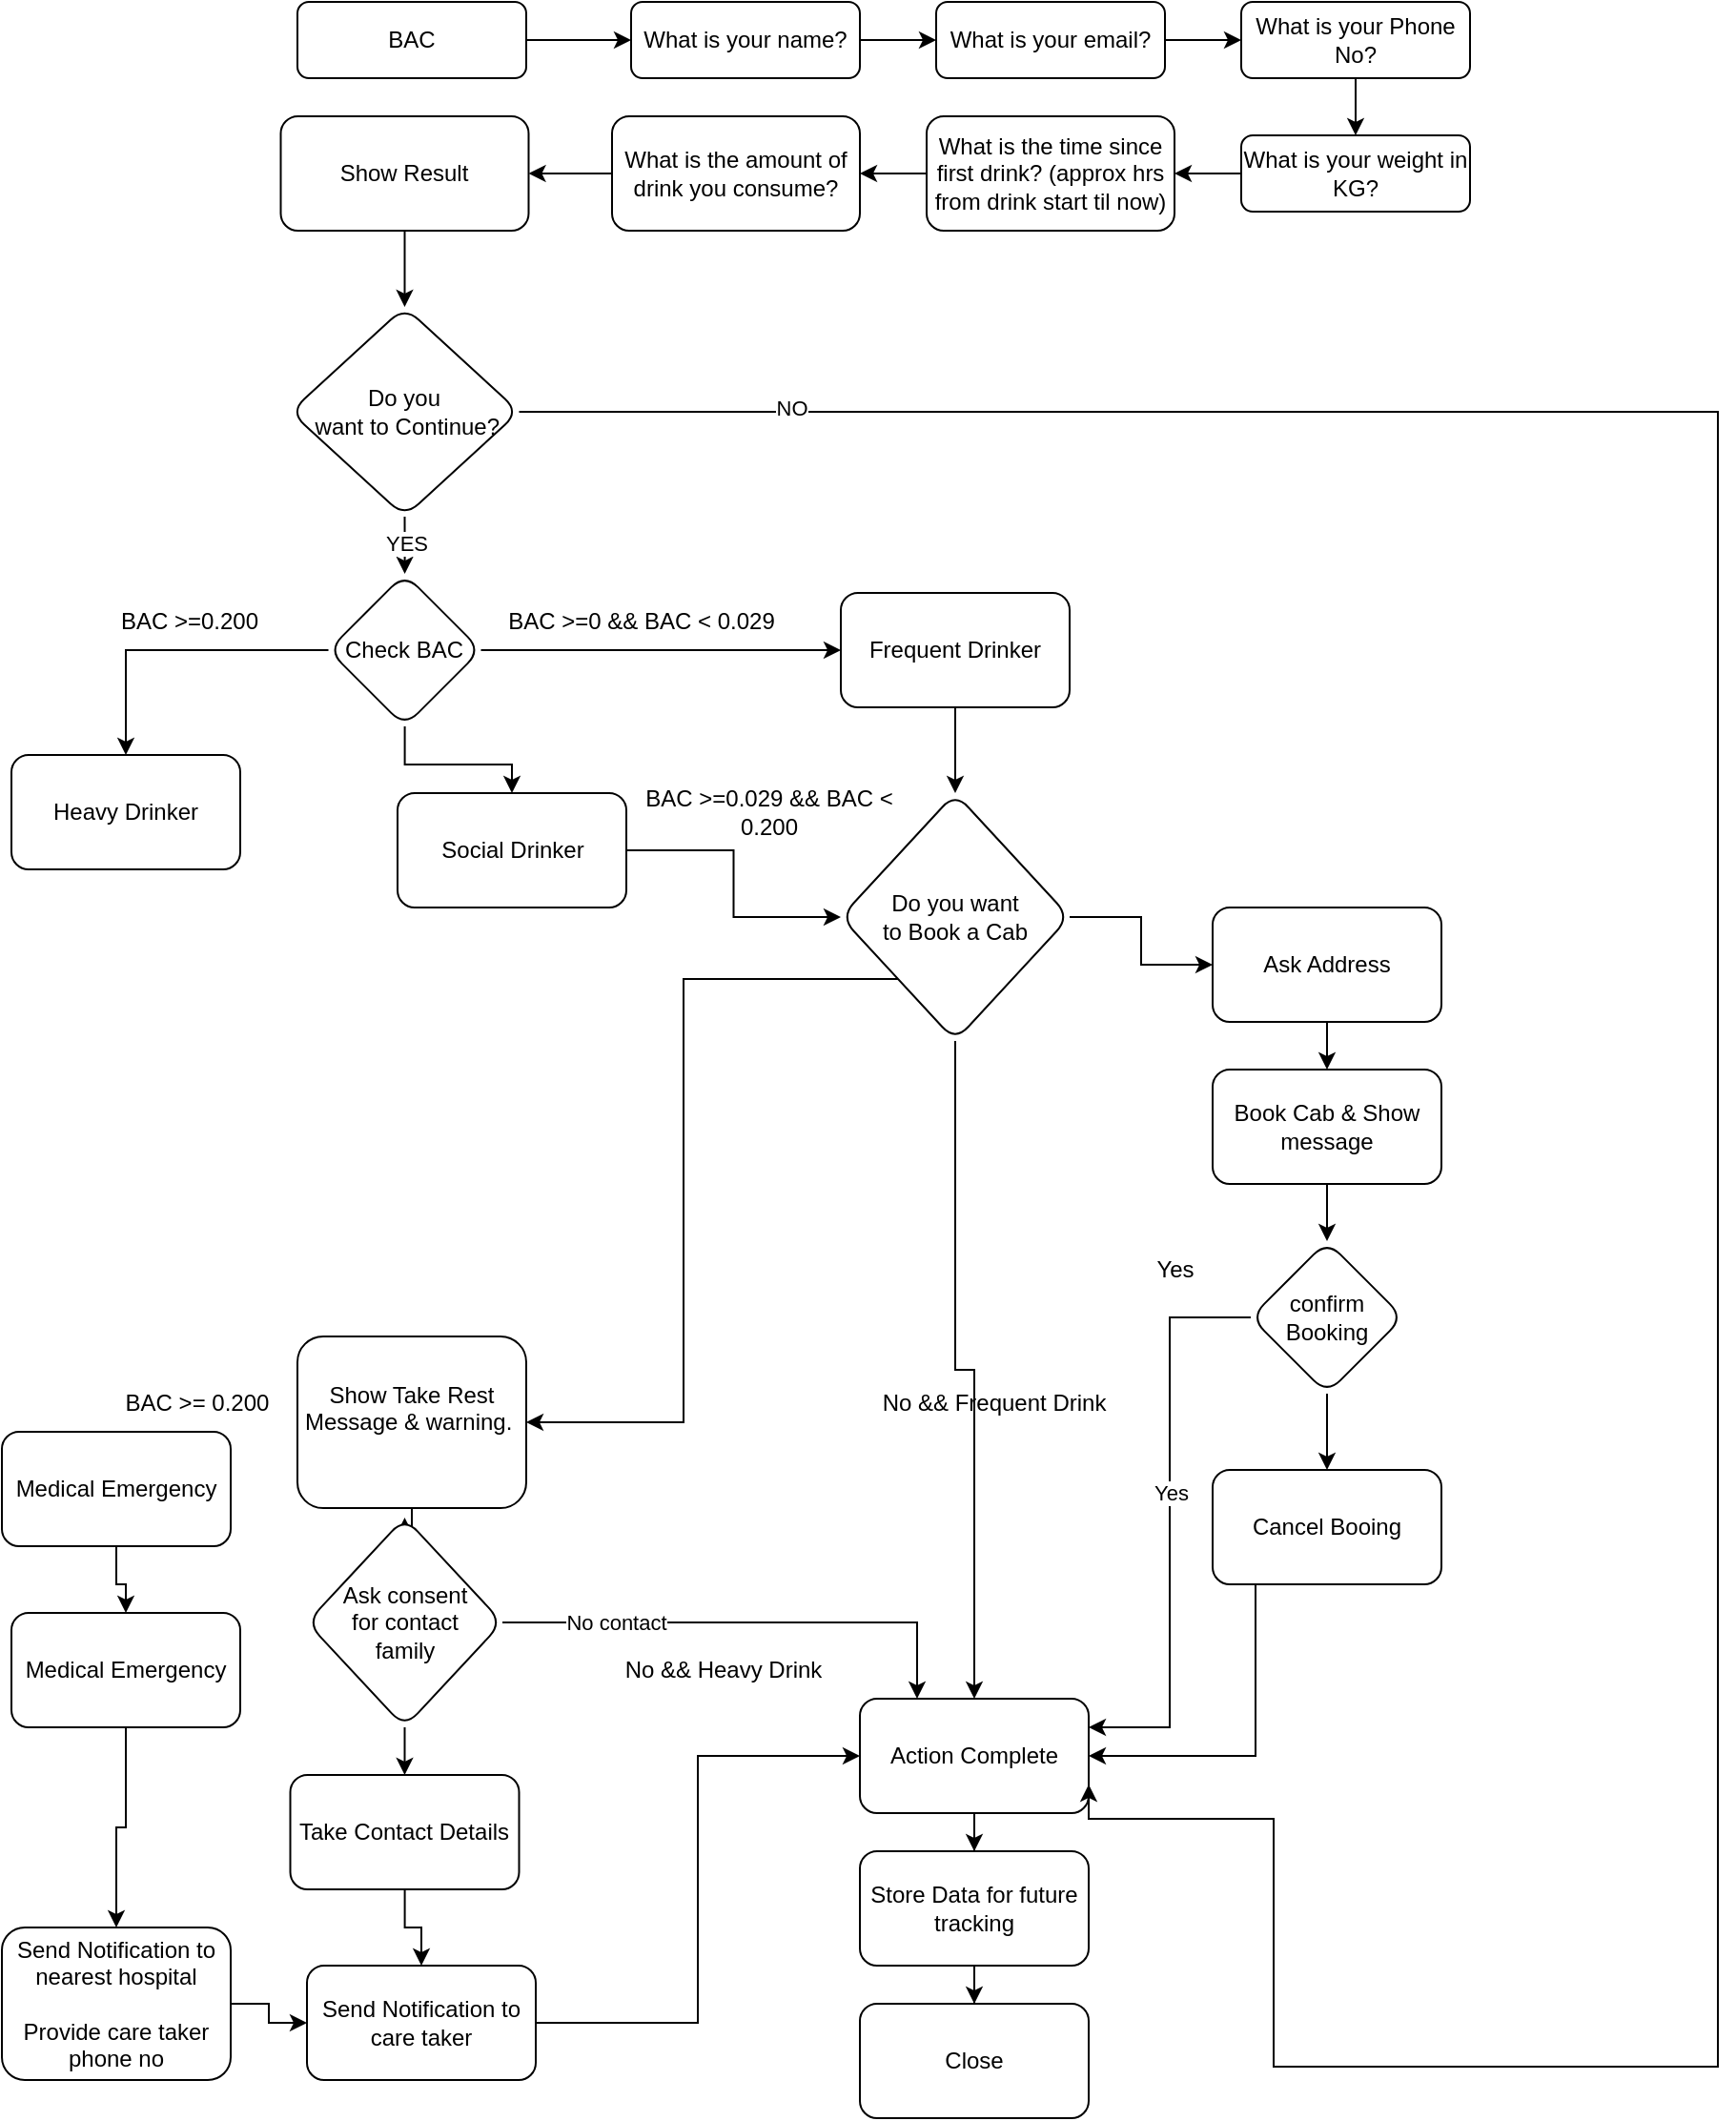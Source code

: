 <mxfile version="21.6.7" type="github">
  <diagram id="C5RBs43oDa-KdzZeNtuy" name="Page-1">
    <mxGraphModel dx="780" dy="410" grid="1" gridSize="10" guides="1" tooltips="1" connect="1" arrows="1" fold="1" page="1" pageScale="1" pageWidth="827" pageHeight="1169" math="0" shadow="0">
      <root>
        <mxCell id="WIyWlLk6GJQsqaUBKTNV-0" />
        <mxCell id="WIyWlLk6GJQsqaUBKTNV-1" parent="WIyWlLk6GJQsqaUBKTNV-0" />
        <mxCell id="RyZNCgzlQGEo0C-rfPGr-2" value="" style="edgeStyle=orthogonalEdgeStyle;rounded=0;orthogonalLoop=1;jettySize=auto;html=1;" parent="WIyWlLk6GJQsqaUBKTNV-1" source="RyZNCgzlQGEo0C-rfPGr-0" target="RyZNCgzlQGEo0C-rfPGr-1" edge="1">
          <mxGeometry relative="1" as="geometry" />
        </mxCell>
        <mxCell id="RyZNCgzlQGEo0C-rfPGr-0" value="BAC" style="rounded=1;whiteSpace=wrap;html=1;fontSize=12;glass=0;strokeWidth=1;shadow=0;" parent="WIyWlLk6GJQsqaUBKTNV-1" vertex="1">
          <mxGeometry x="155" y="40" width="120" height="40" as="geometry" />
        </mxCell>
        <mxCell id="RyZNCgzlQGEo0C-rfPGr-6" value="" style="edgeStyle=orthogonalEdgeStyle;rounded=0;orthogonalLoop=1;jettySize=auto;html=1;" parent="WIyWlLk6GJQsqaUBKTNV-1" source="RyZNCgzlQGEo0C-rfPGr-1" target="RyZNCgzlQGEo0C-rfPGr-5" edge="1">
          <mxGeometry relative="1" as="geometry" />
        </mxCell>
        <mxCell id="RyZNCgzlQGEo0C-rfPGr-1" value="What is your name?" style="rounded=1;whiteSpace=wrap;html=1;fontSize=12;glass=0;strokeWidth=1;shadow=0;" parent="WIyWlLk6GJQsqaUBKTNV-1" vertex="1">
          <mxGeometry x="330" y="40" width="120" height="40" as="geometry" />
        </mxCell>
        <mxCell id="RyZNCgzlQGEo0C-rfPGr-8" value="" style="edgeStyle=orthogonalEdgeStyle;rounded=0;orthogonalLoop=1;jettySize=auto;html=1;" parent="WIyWlLk6GJQsqaUBKTNV-1" source="RyZNCgzlQGEo0C-rfPGr-5" target="RyZNCgzlQGEo0C-rfPGr-7" edge="1">
          <mxGeometry relative="1" as="geometry" />
        </mxCell>
        <mxCell id="RyZNCgzlQGEo0C-rfPGr-5" value="What is your email?" style="rounded=1;whiteSpace=wrap;html=1;fontSize=12;glass=0;strokeWidth=1;shadow=0;" parent="WIyWlLk6GJQsqaUBKTNV-1" vertex="1">
          <mxGeometry x="490" y="40" width="120" height="40" as="geometry" />
        </mxCell>
        <mxCell id="RyZNCgzlQGEo0C-rfPGr-10" value="" style="edgeStyle=orthogonalEdgeStyle;rounded=0;orthogonalLoop=1;jettySize=auto;html=1;" parent="WIyWlLk6GJQsqaUBKTNV-1" source="RyZNCgzlQGEo0C-rfPGr-7" target="RyZNCgzlQGEo0C-rfPGr-9" edge="1">
          <mxGeometry relative="1" as="geometry" />
        </mxCell>
        <mxCell id="RyZNCgzlQGEo0C-rfPGr-7" value="What is your Phone No?" style="rounded=1;whiteSpace=wrap;html=1;fontSize=12;glass=0;strokeWidth=1;shadow=0;" parent="WIyWlLk6GJQsqaUBKTNV-1" vertex="1">
          <mxGeometry x="650" y="40" width="120" height="40" as="geometry" />
        </mxCell>
        <mxCell id="RyZNCgzlQGEo0C-rfPGr-12" value="" style="edgeStyle=orthogonalEdgeStyle;rounded=0;orthogonalLoop=1;jettySize=auto;html=1;" parent="WIyWlLk6GJQsqaUBKTNV-1" source="RyZNCgzlQGEo0C-rfPGr-9" target="RyZNCgzlQGEo0C-rfPGr-11" edge="1">
          <mxGeometry relative="1" as="geometry" />
        </mxCell>
        <mxCell id="RyZNCgzlQGEo0C-rfPGr-9" value="What is your weight in KG?" style="rounded=1;whiteSpace=wrap;html=1;fontSize=12;glass=0;strokeWidth=1;shadow=0;" parent="WIyWlLk6GJQsqaUBKTNV-1" vertex="1">
          <mxGeometry x="650" y="110" width="120" height="40" as="geometry" />
        </mxCell>
        <mxCell id="RyZNCgzlQGEo0C-rfPGr-14" value="" style="edgeStyle=orthogonalEdgeStyle;rounded=0;orthogonalLoop=1;jettySize=auto;html=1;" parent="WIyWlLk6GJQsqaUBKTNV-1" source="RyZNCgzlQGEo0C-rfPGr-11" target="RyZNCgzlQGEo0C-rfPGr-13" edge="1">
          <mxGeometry relative="1" as="geometry" />
        </mxCell>
        <mxCell id="RyZNCgzlQGEo0C-rfPGr-11" value="What is the time since first drink? (approx hrs from drink start til now)" style="rounded=1;whiteSpace=wrap;html=1;fontSize=12;glass=0;strokeWidth=1;shadow=0;" parent="WIyWlLk6GJQsqaUBKTNV-1" vertex="1">
          <mxGeometry x="485" y="100" width="130" height="60" as="geometry" />
        </mxCell>
        <mxCell id="RyZNCgzlQGEo0C-rfPGr-21" value="" style="edgeStyle=orthogonalEdgeStyle;rounded=0;orthogonalLoop=1;jettySize=auto;html=1;" parent="WIyWlLk6GJQsqaUBKTNV-1" source="RyZNCgzlQGEo0C-rfPGr-13" target="RyZNCgzlQGEo0C-rfPGr-20" edge="1">
          <mxGeometry relative="1" as="geometry" />
        </mxCell>
        <mxCell id="RyZNCgzlQGEo0C-rfPGr-13" value="What is the amount of drink you consume?" style="rounded=1;whiteSpace=wrap;html=1;fontSize=12;glass=0;strokeWidth=1;shadow=0;" parent="WIyWlLk6GJQsqaUBKTNV-1" vertex="1">
          <mxGeometry x="320" y="100" width="130" height="60" as="geometry" />
        </mxCell>
        <mxCell id="RyZNCgzlQGEo0C-rfPGr-23" value="" style="edgeStyle=orthogonalEdgeStyle;rounded=0;orthogonalLoop=1;jettySize=auto;html=1;exitX=0.5;exitY=1;exitDx=0;exitDy=0;" parent="WIyWlLk6GJQsqaUBKTNV-1" source="g4Tmy_cBq8NnA4SzaI21-0" target="RyZNCgzlQGEo0C-rfPGr-22" edge="1">
          <mxGeometry relative="1" as="geometry" />
        </mxCell>
        <mxCell id="g4Tmy_cBq8NnA4SzaI21-4" value="YES" style="edgeLabel;html=1;align=center;verticalAlign=middle;resizable=0;points=[];" vertex="1" connectable="0" parent="RyZNCgzlQGEo0C-rfPGr-23">
          <mxGeometry x="0.333" relative="1" as="geometry">
            <mxPoint as="offset" />
          </mxGeometry>
        </mxCell>
        <mxCell id="g4Tmy_cBq8NnA4SzaI21-1" value="" style="edgeStyle=orthogonalEdgeStyle;rounded=0;orthogonalLoop=1;jettySize=auto;html=1;" edge="1" parent="WIyWlLk6GJQsqaUBKTNV-1" source="RyZNCgzlQGEo0C-rfPGr-20" target="g4Tmy_cBq8NnA4SzaI21-0">
          <mxGeometry relative="1" as="geometry" />
        </mxCell>
        <mxCell id="RyZNCgzlQGEo0C-rfPGr-20" value="Show Result" style="rounded=1;whiteSpace=wrap;html=1;fontSize=12;glass=0;strokeWidth=1;shadow=0;" parent="WIyWlLk6GJQsqaUBKTNV-1" vertex="1">
          <mxGeometry x="146.25" y="100" width="130" height="60" as="geometry" />
        </mxCell>
        <mxCell id="RyZNCgzlQGEo0C-rfPGr-30" value="" style="edgeStyle=orthogonalEdgeStyle;rounded=0;orthogonalLoop=1;jettySize=auto;html=1;" parent="WIyWlLk6GJQsqaUBKTNV-1" source="RyZNCgzlQGEo0C-rfPGr-22" target="RyZNCgzlQGEo0C-rfPGr-29" edge="1">
          <mxGeometry relative="1" as="geometry" />
        </mxCell>
        <mxCell id="g4Tmy_cBq8NnA4SzaI21-30" style="edgeStyle=orthogonalEdgeStyle;rounded=0;orthogonalLoop=1;jettySize=auto;html=1;entryX=0.5;entryY=0;entryDx=0;entryDy=0;" edge="1" parent="WIyWlLk6GJQsqaUBKTNV-1" source="RyZNCgzlQGEo0C-rfPGr-22" target="g4Tmy_cBq8NnA4SzaI21-29">
          <mxGeometry relative="1" as="geometry" />
        </mxCell>
        <mxCell id="RyZNCgzlQGEo0C-rfPGr-22" value="Check BAC" style="rhombus;whiteSpace=wrap;html=1;rounded=1;glass=0;strokeWidth=1;shadow=0;" parent="WIyWlLk6GJQsqaUBKTNV-1" vertex="1">
          <mxGeometry x="171.25" y="340" width="80" height="80" as="geometry" />
        </mxCell>
        <mxCell id="RyZNCgzlQGEo0C-rfPGr-28" value="" style="edgeStyle=orthogonalEdgeStyle;rounded=0;orthogonalLoop=1;jettySize=auto;html=1;" parent="WIyWlLk6GJQsqaUBKTNV-1" source="RyZNCgzlQGEo0C-rfPGr-24" target="RyZNCgzlQGEo0C-rfPGr-27" edge="1">
          <mxGeometry relative="1" as="geometry" />
        </mxCell>
        <mxCell id="RyZNCgzlQGEo0C-rfPGr-24" value="Frequent Drinker" style="whiteSpace=wrap;html=1;rounded=1;glass=0;strokeWidth=1;shadow=0;" parent="WIyWlLk6GJQsqaUBKTNV-1" vertex="1">
          <mxGeometry x="440" y="350" width="120" height="60" as="geometry" />
        </mxCell>
        <mxCell id="RyZNCgzlQGEo0C-rfPGr-34" value="" style="edgeStyle=orthogonalEdgeStyle;rounded=0;orthogonalLoop=1;jettySize=auto;html=1;" parent="WIyWlLk6GJQsqaUBKTNV-1" source="RyZNCgzlQGEo0C-rfPGr-27" target="RyZNCgzlQGEo0C-rfPGr-33" edge="1">
          <mxGeometry relative="1" as="geometry" />
        </mxCell>
        <mxCell id="RyZNCgzlQGEo0C-rfPGr-40" style="edgeStyle=orthogonalEdgeStyle;rounded=0;orthogonalLoop=1;jettySize=auto;html=1;exitX=0;exitY=1;exitDx=0;exitDy=0;entryX=1;entryY=0.5;entryDx=0;entryDy=0;" parent="WIyWlLk6GJQsqaUBKTNV-1" source="RyZNCgzlQGEo0C-rfPGr-27" target="RyZNCgzlQGEo0C-rfPGr-37" edge="1">
          <mxGeometry relative="1" as="geometry" />
        </mxCell>
        <mxCell id="RyZNCgzlQGEo0C-rfPGr-46" value="" style="edgeStyle=orthogonalEdgeStyle;rounded=0;orthogonalLoop=1;jettySize=auto;html=1;entryX=0;entryY=0.5;entryDx=0;entryDy=0;" parent="WIyWlLk6GJQsqaUBKTNV-1" source="RyZNCgzlQGEo0C-rfPGr-27" target="RyZNCgzlQGEo0C-rfPGr-45" edge="1">
          <mxGeometry relative="1" as="geometry" />
        </mxCell>
        <mxCell id="RyZNCgzlQGEo0C-rfPGr-27" value="Do you want &lt;br&gt;to Book a Cab" style="rhombus;whiteSpace=wrap;html=1;rounded=1;glass=0;strokeWidth=1;shadow=0;" parent="WIyWlLk6GJQsqaUBKTNV-1" vertex="1">
          <mxGeometry x="440" y="455" width="120" height="130" as="geometry" />
        </mxCell>
        <mxCell id="g4Tmy_cBq8NnA4SzaI21-17" style="edgeStyle=orthogonalEdgeStyle;rounded=0;orthogonalLoop=1;jettySize=auto;html=1;entryX=0;entryY=0.5;entryDx=0;entryDy=0;" edge="1" parent="WIyWlLk6GJQsqaUBKTNV-1" source="RyZNCgzlQGEo0C-rfPGr-29" target="RyZNCgzlQGEo0C-rfPGr-27">
          <mxGeometry relative="1" as="geometry" />
        </mxCell>
        <mxCell id="RyZNCgzlQGEo0C-rfPGr-29" value="Social Drinker" style="whiteSpace=wrap;html=1;rounded=1;glass=0;strokeWidth=1;shadow=0;" parent="WIyWlLk6GJQsqaUBKTNV-1" vertex="1">
          <mxGeometry x="207.5" y="455" width="120" height="60" as="geometry" />
        </mxCell>
        <mxCell id="RyZNCgzlQGEo0C-rfPGr-31" value="BAC &amp;gt;=0.029 &amp;amp;&amp;amp; BAC &amp;lt; 0.200" style="text;html=1;strokeColor=none;fillColor=none;align=center;verticalAlign=middle;whiteSpace=wrap;rounded=0;" parent="WIyWlLk6GJQsqaUBKTNV-1" vertex="1">
          <mxGeometry x="330" y="450" width="145" height="30" as="geometry" />
        </mxCell>
        <mxCell id="RyZNCgzlQGEo0C-rfPGr-52" value="" style="edgeStyle=orthogonalEdgeStyle;rounded=0;orthogonalLoop=1;jettySize=auto;html=1;" parent="WIyWlLk6GJQsqaUBKTNV-1" source="RyZNCgzlQGEo0C-rfPGr-33" target="RyZNCgzlQGEo0C-rfPGr-51" edge="1">
          <mxGeometry relative="1" as="geometry" />
        </mxCell>
        <mxCell id="RyZNCgzlQGEo0C-rfPGr-33" value="Action Complete" style="whiteSpace=wrap;html=1;rounded=1;glass=0;strokeWidth=1;shadow=0;" parent="WIyWlLk6GJQsqaUBKTNV-1" vertex="1">
          <mxGeometry x="450" y="930" width="120" height="60" as="geometry" />
        </mxCell>
        <mxCell id="RyZNCgzlQGEo0C-rfPGr-36" value="No &amp;amp;&amp;amp; Frequent Drink" style="text;html=1;align=center;verticalAlign=middle;resizable=0;points=[];autosize=1;strokeColor=none;fillColor=none;" parent="WIyWlLk6GJQsqaUBKTNV-1" vertex="1">
          <mxGeometry x="450" y="760" width="140" height="30" as="geometry" />
        </mxCell>
        <mxCell id="g4Tmy_cBq8NnA4SzaI21-19" value="" style="edgeStyle=orthogonalEdgeStyle;rounded=0;orthogonalLoop=1;jettySize=auto;html=1;" edge="1" parent="WIyWlLk6GJQsqaUBKTNV-1" source="RyZNCgzlQGEo0C-rfPGr-37" target="g4Tmy_cBq8NnA4SzaI21-18">
          <mxGeometry relative="1" as="geometry" />
        </mxCell>
        <mxCell id="RyZNCgzlQGEo0C-rfPGr-37" value="Show Take Rest Message &amp;amp; warning.&amp;nbsp;&lt;br&gt;&lt;br&gt;" style="whiteSpace=wrap;html=1;rounded=1;glass=0;strokeWidth=1;shadow=0;" parent="WIyWlLk6GJQsqaUBKTNV-1" vertex="1">
          <mxGeometry x="155" y="740" width="120" height="90" as="geometry" />
        </mxCell>
        <mxCell id="RyZNCgzlQGEo0C-rfPGr-39" value="No &amp;amp;&amp;amp; Heavy Drink" style="text;html=1;align=center;verticalAlign=middle;resizable=0;points=[];autosize=1;strokeColor=none;fillColor=none;" parent="WIyWlLk6GJQsqaUBKTNV-1" vertex="1">
          <mxGeometry x="313" y="900" width="130" height="30" as="geometry" />
        </mxCell>
        <mxCell id="RyZNCgzlQGEo0C-rfPGr-44" style="edgeStyle=orthogonalEdgeStyle;rounded=0;orthogonalLoop=1;jettySize=auto;html=1;entryX=0;entryY=0.5;entryDx=0;entryDy=0;" parent="WIyWlLk6GJQsqaUBKTNV-1" source="RyZNCgzlQGEo0C-rfPGr-43" target="RyZNCgzlQGEo0C-rfPGr-33" edge="1">
          <mxGeometry relative="1" as="geometry" />
        </mxCell>
        <mxCell id="RyZNCgzlQGEo0C-rfPGr-49" value="" style="edgeStyle=orthogonalEdgeStyle;rounded=0;orthogonalLoop=1;jettySize=auto;html=1;" parent="WIyWlLk6GJQsqaUBKTNV-1" source="RyZNCgzlQGEo0C-rfPGr-45" target="RyZNCgzlQGEo0C-rfPGr-48" edge="1">
          <mxGeometry relative="1" as="geometry" />
        </mxCell>
        <mxCell id="RyZNCgzlQGEo0C-rfPGr-45" value="Ask Address" style="whiteSpace=wrap;html=1;rounded=1;glass=0;strokeWidth=1;shadow=0;" parent="WIyWlLk6GJQsqaUBKTNV-1" vertex="1">
          <mxGeometry x="635" y="515" width="120" height="60" as="geometry" />
        </mxCell>
        <mxCell id="RyZNCgzlQGEo0C-rfPGr-47" value="Yes" style="text;html=1;align=center;verticalAlign=middle;resizable=0;points=[];autosize=1;strokeColor=none;fillColor=none;" parent="WIyWlLk6GJQsqaUBKTNV-1" vertex="1">
          <mxGeometry x="595" y="690" width="40" height="30" as="geometry" />
        </mxCell>
        <mxCell id="g4Tmy_cBq8NnA4SzaI21-9" value="" style="edgeStyle=orthogonalEdgeStyle;rounded=0;orthogonalLoop=1;jettySize=auto;html=1;" edge="1" parent="WIyWlLk6GJQsqaUBKTNV-1" source="RyZNCgzlQGEo0C-rfPGr-48" target="g4Tmy_cBq8NnA4SzaI21-8">
          <mxGeometry relative="1" as="geometry" />
        </mxCell>
        <mxCell id="RyZNCgzlQGEo0C-rfPGr-48" value="Book Cab &amp;amp; Show message" style="whiteSpace=wrap;html=1;rounded=1;glass=0;strokeWidth=1;shadow=0;" parent="WIyWlLk6GJQsqaUBKTNV-1" vertex="1">
          <mxGeometry x="635" y="600" width="120" height="60" as="geometry" />
        </mxCell>
        <mxCell id="RyZNCgzlQGEo0C-rfPGr-54" value="" style="edgeStyle=orthogonalEdgeStyle;rounded=0;orthogonalLoop=1;jettySize=auto;html=1;" parent="WIyWlLk6GJQsqaUBKTNV-1" source="RyZNCgzlQGEo0C-rfPGr-51" target="RyZNCgzlQGEo0C-rfPGr-53" edge="1">
          <mxGeometry relative="1" as="geometry" />
        </mxCell>
        <mxCell id="RyZNCgzlQGEo0C-rfPGr-51" value="Store Data for future tracking" style="whiteSpace=wrap;html=1;rounded=1;glass=0;strokeWidth=1;shadow=0;" parent="WIyWlLk6GJQsqaUBKTNV-1" vertex="1">
          <mxGeometry x="450" y="1010" width="120" height="60" as="geometry" />
        </mxCell>
        <mxCell id="RyZNCgzlQGEo0C-rfPGr-53" value="Close" style="whiteSpace=wrap;html=1;rounded=1;glass=0;strokeWidth=1;shadow=0;" parent="WIyWlLk6GJQsqaUBKTNV-1" vertex="1">
          <mxGeometry x="450" y="1090" width="120" height="60" as="geometry" />
        </mxCell>
        <mxCell id="RyZNCgzlQGEo0C-rfPGr-43" value="Send Notification to care taker" style="rounded=1;whiteSpace=wrap;html=1;" parent="WIyWlLk6GJQsqaUBKTNV-1" vertex="1">
          <mxGeometry x="160" y="1070" width="120" height="60" as="geometry" />
        </mxCell>
        <mxCell id="RyZNCgzlQGEo0C-rfPGr-57" value="BAC &amp;gt;= 0.200" style="text;html=1;strokeColor=none;fillColor=none;align=center;verticalAlign=middle;whiteSpace=wrap;rounded=0;" parent="WIyWlLk6GJQsqaUBKTNV-1" vertex="1">
          <mxGeometry x="30" y="760" width="145" height="30" as="geometry" />
        </mxCell>
        <mxCell id="RyZNCgzlQGEo0C-rfPGr-60" value="" style="edgeStyle=orthogonalEdgeStyle;rounded=0;orthogonalLoop=1;jettySize=auto;html=1;" parent="WIyWlLk6GJQsqaUBKTNV-1" source="RyZNCgzlQGEo0C-rfPGr-58" target="RyZNCgzlQGEo0C-rfPGr-59" edge="1">
          <mxGeometry relative="1" as="geometry" />
        </mxCell>
        <mxCell id="RyZNCgzlQGEo0C-rfPGr-58" value="Medical Emergency" style="whiteSpace=wrap;html=1;rounded=1;glass=0;strokeWidth=1;shadow=0;" parent="WIyWlLk6GJQsqaUBKTNV-1" vertex="1">
          <mxGeometry y="790" width="120" height="60" as="geometry" />
        </mxCell>
        <mxCell id="RyZNCgzlQGEo0C-rfPGr-64" value="" style="edgeStyle=orthogonalEdgeStyle;rounded=0;orthogonalLoop=1;jettySize=auto;html=1;" parent="WIyWlLk6GJQsqaUBKTNV-1" source="RyZNCgzlQGEo0C-rfPGr-59" target="RyZNCgzlQGEo0C-rfPGr-63" edge="1">
          <mxGeometry relative="1" as="geometry" />
        </mxCell>
        <mxCell id="RyZNCgzlQGEo0C-rfPGr-59" value="Medical Emergency" style="whiteSpace=wrap;html=1;rounded=1;glass=0;strokeWidth=1;shadow=0;" parent="WIyWlLk6GJQsqaUBKTNV-1" vertex="1">
          <mxGeometry x="5" y="885" width="120" height="60" as="geometry" />
        </mxCell>
        <mxCell id="RyZNCgzlQGEo0C-rfPGr-65" value="" style="edgeStyle=orthogonalEdgeStyle;rounded=0;orthogonalLoop=1;jettySize=auto;html=1;" parent="WIyWlLk6GJQsqaUBKTNV-1" source="RyZNCgzlQGEo0C-rfPGr-63" target="RyZNCgzlQGEo0C-rfPGr-43" edge="1">
          <mxGeometry relative="1" as="geometry" />
        </mxCell>
        <mxCell id="RyZNCgzlQGEo0C-rfPGr-63" value="Send Notification to nearest hospital&lt;br&gt;&lt;br&gt;Provide care taker phone no" style="whiteSpace=wrap;html=1;rounded=1;glass=0;strokeWidth=1;shadow=0;" parent="WIyWlLk6GJQsqaUBKTNV-1" vertex="1">
          <mxGeometry y="1050" width="120" height="80" as="geometry" />
        </mxCell>
        <mxCell id="g4Tmy_cBq8NnA4SzaI21-3" value="" style="edgeStyle=orthogonalEdgeStyle;rounded=0;orthogonalLoop=1;jettySize=auto;html=1;entryX=1;entryY=0.75;entryDx=0;entryDy=0;exitX=1;exitY=0.5;exitDx=0;exitDy=0;" edge="1" parent="WIyWlLk6GJQsqaUBKTNV-1" source="g4Tmy_cBq8NnA4SzaI21-0" target="RyZNCgzlQGEo0C-rfPGr-33">
          <mxGeometry relative="1" as="geometry">
            <mxPoint x="282" y="427.5" as="sourcePoint" />
            <mxPoint x="597" y="992.5" as="targetPoint" />
            <Array as="points">
              <mxPoint x="900" y="255" />
              <mxPoint x="900" y="1123" />
              <mxPoint x="667" y="1123" />
              <mxPoint x="667" y="993" />
              <mxPoint x="570" y="993" />
            </Array>
          </mxGeometry>
        </mxCell>
        <mxCell id="g4Tmy_cBq8NnA4SzaI21-5" value="NO" style="edgeLabel;html=1;align=center;verticalAlign=middle;resizable=0;points=[];" vertex="1" connectable="0" parent="g4Tmy_cBq8NnA4SzaI21-3">
          <mxGeometry x="-0.856" y="2" relative="1" as="geometry">
            <mxPoint as="offset" />
          </mxGeometry>
        </mxCell>
        <mxCell id="g4Tmy_cBq8NnA4SzaI21-0" value="Do you&lt;br&gt;&amp;nbsp;want to Continue?" style="rhombus;whiteSpace=wrap;html=1;rounded=1;glass=0;strokeWidth=1;shadow=0;" vertex="1" parent="WIyWlLk6GJQsqaUBKTNV-1">
          <mxGeometry x="151.25" y="200" width="120" height="110" as="geometry" />
        </mxCell>
        <mxCell id="g4Tmy_cBq8NnA4SzaI21-7" value="" style="edgeStyle=orthogonalEdgeStyle;rounded=0;orthogonalLoop=1;jettySize=auto;html=1;entryX=0;entryY=0.5;entryDx=0;entryDy=0;" edge="1" parent="WIyWlLk6GJQsqaUBKTNV-1" source="RyZNCgzlQGEo0C-rfPGr-22" target="RyZNCgzlQGEo0C-rfPGr-24">
          <mxGeometry relative="1" as="geometry">
            <mxPoint x="235" y="545" as="sourcePoint" />
            <mxPoint x="341.5" y="530" as="targetPoint" />
          </mxGeometry>
        </mxCell>
        <mxCell id="g4Tmy_cBq8NnA4SzaI21-10" style="edgeStyle=orthogonalEdgeStyle;rounded=0;orthogonalLoop=1;jettySize=auto;html=1;entryX=1;entryY=0.25;entryDx=0;entryDy=0;" edge="1" parent="WIyWlLk6GJQsqaUBKTNV-1" source="g4Tmy_cBq8NnA4SzaI21-8" target="RyZNCgzlQGEo0C-rfPGr-33">
          <mxGeometry relative="1" as="geometry" />
        </mxCell>
        <mxCell id="g4Tmy_cBq8NnA4SzaI21-11" value="Yes" style="edgeLabel;html=1;align=center;verticalAlign=middle;resizable=0;points=[];" vertex="1" connectable="0" parent="g4Tmy_cBq8NnA4SzaI21-10">
          <mxGeometry x="-0.108" relative="1" as="geometry">
            <mxPoint as="offset" />
          </mxGeometry>
        </mxCell>
        <mxCell id="g4Tmy_cBq8NnA4SzaI21-15" value="" style="edgeStyle=orthogonalEdgeStyle;rounded=0;orthogonalLoop=1;jettySize=auto;html=1;" edge="1" parent="WIyWlLk6GJQsqaUBKTNV-1" source="g4Tmy_cBq8NnA4SzaI21-8" target="g4Tmy_cBq8NnA4SzaI21-14">
          <mxGeometry relative="1" as="geometry" />
        </mxCell>
        <mxCell id="g4Tmy_cBq8NnA4SzaI21-8" value="confirm Booking" style="rhombus;whiteSpace=wrap;html=1;rounded=1;glass=0;strokeWidth=1;shadow=0;" vertex="1" parent="WIyWlLk6GJQsqaUBKTNV-1">
          <mxGeometry x="655" y="690" width="80" height="80" as="geometry" />
        </mxCell>
        <mxCell id="g4Tmy_cBq8NnA4SzaI21-16" style="edgeStyle=orthogonalEdgeStyle;rounded=0;orthogonalLoop=1;jettySize=auto;html=1;entryX=1;entryY=0.5;entryDx=0;entryDy=0;" edge="1" parent="WIyWlLk6GJQsqaUBKTNV-1" target="RyZNCgzlQGEo0C-rfPGr-33">
          <mxGeometry relative="1" as="geometry">
            <mxPoint x="745" y="855" as="sourcePoint" />
            <mxPoint x="680" y="975" as="targetPoint" />
          </mxGeometry>
        </mxCell>
        <mxCell id="g4Tmy_cBq8NnA4SzaI21-14" value="Cancel Booing" style="rounded=1;whiteSpace=wrap;html=1;glass=0;strokeWidth=1;shadow=0;" vertex="1" parent="WIyWlLk6GJQsqaUBKTNV-1">
          <mxGeometry x="635" y="810" width="120" height="60" as="geometry" />
        </mxCell>
        <mxCell id="g4Tmy_cBq8NnA4SzaI21-20" style="edgeStyle=orthogonalEdgeStyle;rounded=0;orthogonalLoop=1;jettySize=auto;html=1;entryX=0.25;entryY=0;entryDx=0;entryDy=0;" edge="1" parent="WIyWlLk6GJQsqaUBKTNV-1" source="g4Tmy_cBq8NnA4SzaI21-18" target="RyZNCgzlQGEo0C-rfPGr-33">
          <mxGeometry relative="1" as="geometry" />
        </mxCell>
        <mxCell id="g4Tmy_cBq8NnA4SzaI21-21" value="No contact" style="edgeLabel;html=1;align=center;verticalAlign=middle;resizable=0;points=[];" vertex="1" connectable="0" parent="g4Tmy_cBq8NnA4SzaI21-20">
          <mxGeometry x="-0.543" relative="1" as="geometry">
            <mxPoint as="offset" />
          </mxGeometry>
        </mxCell>
        <mxCell id="g4Tmy_cBq8NnA4SzaI21-27" style="edgeStyle=orthogonalEdgeStyle;rounded=0;orthogonalLoop=1;jettySize=auto;html=1;exitX=0.5;exitY=1;exitDx=0;exitDy=0;entryX=0.5;entryY=0;entryDx=0;entryDy=0;" edge="1" parent="WIyWlLk6GJQsqaUBKTNV-1" source="g4Tmy_cBq8NnA4SzaI21-18" target="g4Tmy_cBq8NnA4SzaI21-26">
          <mxGeometry relative="1" as="geometry" />
        </mxCell>
        <mxCell id="g4Tmy_cBq8NnA4SzaI21-18" value="Ask consent &lt;br&gt;for contact &lt;br&gt;family" style="rhombus;whiteSpace=wrap;html=1;rounded=1;glass=0;strokeWidth=1;shadow=0;" vertex="1" parent="WIyWlLk6GJQsqaUBKTNV-1">
          <mxGeometry x="160" y="835" width="102.5" height="110" as="geometry" />
        </mxCell>
        <mxCell id="g4Tmy_cBq8NnA4SzaI21-28" value="" style="edgeStyle=orthogonalEdgeStyle;rounded=0;orthogonalLoop=1;jettySize=auto;html=1;" edge="1" parent="WIyWlLk6GJQsqaUBKTNV-1" source="g4Tmy_cBq8NnA4SzaI21-26" target="RyZNCgzlQGEo0C-rfPGr-43">
          <mxGeometry relative="1" as="geometry" />
        </mxCell>
        <mxCell id="g4Tmy_cBq8NnA4SzaI21-26" value="Take Contact Details" style="rounded=1;whiteSpace=wrap;html=1;" vertex="1" parent="WIyWlLk6GJQsqaUBKTNV-1">
          <mxGeometry x="151.25" y="970" width="120" height="60" as="geometry" />
        </mxCell>
        <mxCell id="g4Tmy_cBq8NnA4SzaI21-29" value="Heavy Drinker" style="whiteSpace=wrap;html=1;rounded=1;glass=0;strokeWidth=1;shadow=0;" vertex="1" parent="WIyWlLk6GJQsqaUBKTNV-1">
          <mxGeometry x="5" y="435" width="120" height="60" as="geometry" />
        </mxCell>
        <mxCell id="g4Tmy_cBq8NnA4SzaI21-31" value="BAC &amp;gt;=0 &amp;amp;&amp;amp; BAC &amp;lt; 0.029" style="text;html=1;strokeColor=none;fillColor=none;align=center;verticalAlign=middle;whiteSpace=wrap;rounded=0;" vertex="1" parent="WIyWlLk6GJQsqaUBKTNV-1">
          <mxGeometry x="262.5" y="350" width="145" height="30" as="geometry" />
        </mxCell>
        <mxCell id="g4Tmy_cBq8NnA4SzaI21-32" value="BAC &amp;gt;=0.200" style="text;html=1;strokeColor=none;fillColor=none;align=center;verticalAlign=middle;whiteSpace=wrap;rounded=0;" vertex="1" parent="WIyWlLk6GJQsqaUBKTNV-1">
          <mxGeometry x="26.25" y="350" width="145" height="30" as="geometry" />
        </mxCell>
      </root>
    </mxGraphModel>
  </diagram>
</mxfile>
